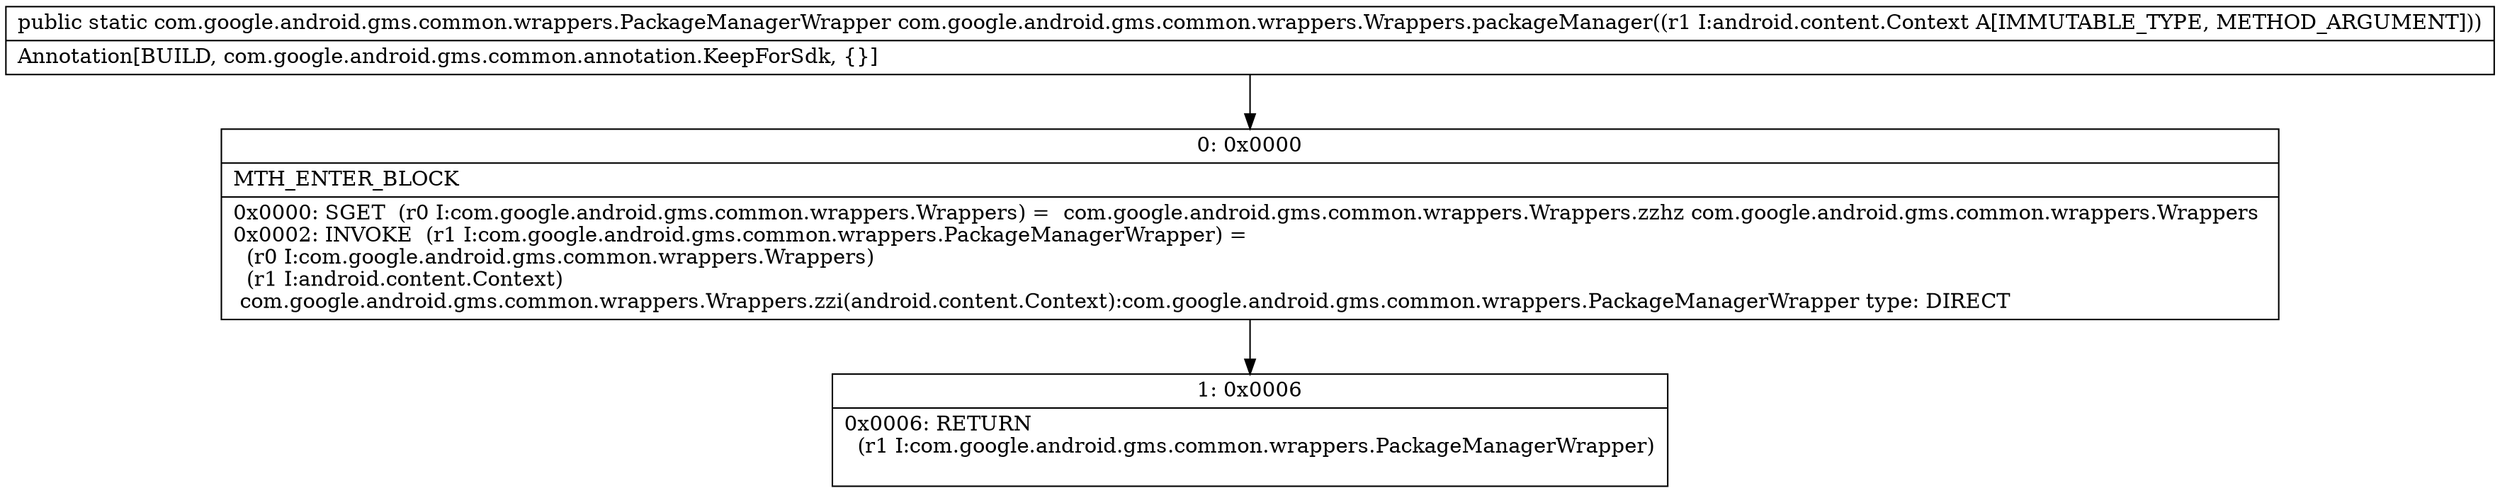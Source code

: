 digraph "CFG forcom.google.android.gms.common.wrappers.Wrappers.packageManager(Landroid\/content\/Context;)Lcom\/google\/android\/gms\/common\/wrappers\/PackageManagerWrapper;" {
Node_0 [shape=record,label="{0\:\ 0x0000|MTH_ENTER_BLOCK\l|0x0000: SGET  (r0 I:com.google.android.gms.common.wrappers.Wrappers) =  com.google.android.gms.common.wrappers.Wrappers.zzhz com.google.android.gms.common.wrappers.Wrappers \l0x0002: INVOKE  (r1 I:com.google.android.gms.common.wrappers.PackageManagerWrapper) = \l  (r0 I:com.google.android.gms.common.wrappers.Wrappers)\l  (r1 I:android.content.Context)\l com.google.android.gms.common.wrappers.Wrappers.zzi(android.content.Context):com.google.android.gms.common.wrappers.PackageManagerWrapper type: DIRECT \l}"];
Node_1 [shape=record,label="{1\:\ 0x0006|0x0006: RETURN  \l  (r1 I:com.google.android.gms.common.wrappers.PackageManagerWrapper)\l \l}"];
MethodNode[shape=record,label="{public static com.google.android.gms.common.wrappers.PackageManagerWrapper com.google.android.gms.common.wrappers.Wrappers.packageManager((r1 I:android.content.Context A[IMMUTABLE_TYPE, METHOD_ARGUMENT]))  | Annotation[BUILD, com.google.android.gms.common.annotation.KeepForSdk, \{\}]\l}"];
MethodNode -> Node_0;
Node_0 -> Node_1;
}

